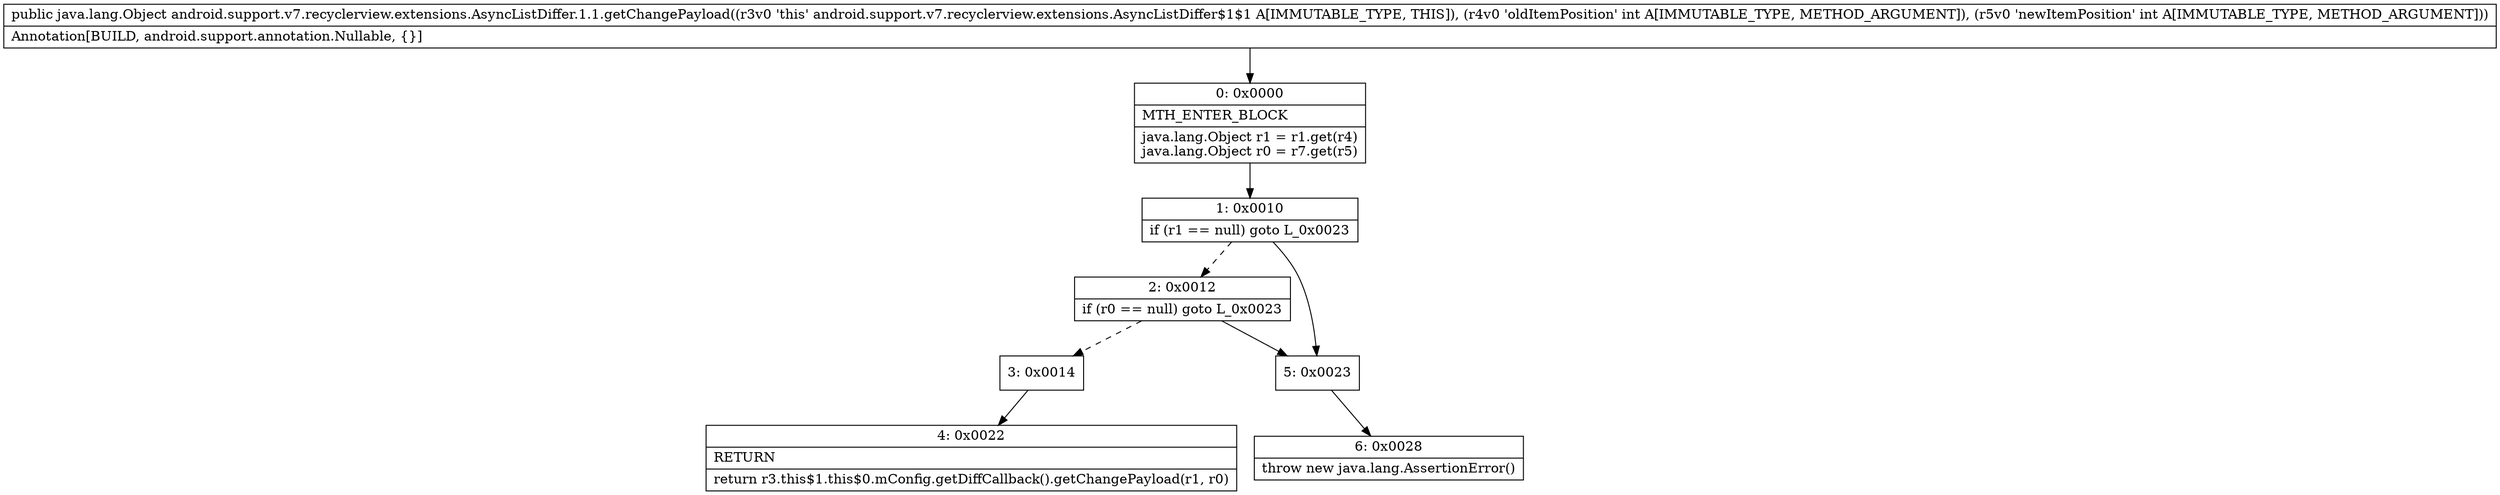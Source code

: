 digraph "CFG forandroid.support.v7.recyclerview.extensions.AsyncListDiffer.1.1.getChangePayload(II)Ljava\/lang\/Object;" {
Node_0 [shape=record,label="{0\:\ 0x0000|MTH_ENTER_BLOCK\l|java.lang.Object r1 = r1.get(r4)\ljava.lang.Object r0 = r7.get(r5)\l}"];
Node_1 [shape=record,label="{1\:\ 0x0010|if (r1 == null) goto L_0x0023\l}"];
Node_2 [shape=record,label="{2\:\ 0x0012|if (r0 == null) goto L_0x0023\l}"];
Node_3 [shape=record,label="{3\:\ 0x0014}"];
Node_4 [shape=record,label="{4\:\ 0x0022|RETURN\l|return r3.this$1.this$0.mConfig.getDiffCallback().getChangePayload(r1, r0)\l}"];
Node_5 [shape=record,label="{5\:\ 0x0023}"];
Node_6 [shape=record,label="{6\:\ 0x0028|throw new java.lang.AssertionError()\l}"];
MethodNode[shape=record,label="{public java.lang.Object android.support.v7.recyclerview.extensions.AsyncListDiffer.1.1.getChangePayload((r3v0 'this' android.support.v7.recyclerview.extensions.AsyncListDiffer$1$1 A[IMMUTABLE_TYPE, THIS]), (r4v0 'oldItemPosition' int A[IMMUTABLE_TYPE, METHOD_ARGUMENT]), (r5v0 'newItemPosition' int A[IMMUTABLE_TYPE, METHOD_ARGUMENT]))  | Annotation[BUILD, android.support.annotation.Nullable, \{\}]\l}"];
MethodNode -> Node_0;
Node_0 -> Node_1;
Node_1 -> Node_2[style=dashed];
Node_1 -> Node_5;
Node_2 -> Node_3[style=dashed];
Node_2 -> Node_5;
Node_3 -> Node_4;
Node_5 -> Node_6;
}

